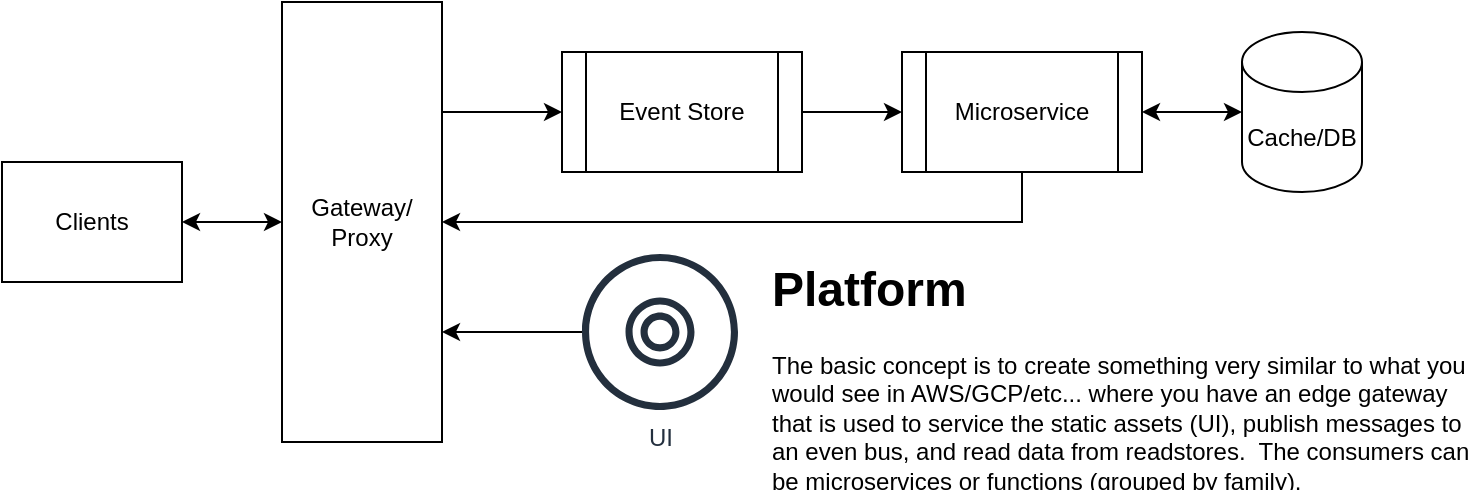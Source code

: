 <mxfile version="21.2.1" type="github" pages="2">
  <diagram id="Ht1M8jgEwFfnCIfOTk4-" name="Overview">
    <mxGraphModel dx="874" dy="453" grid="1" gridSize="10" guides="1" tooltips="1" connect="1" arrows="1" fold="1" page="1" pageScale="1" pageWidth="1169" pageHeight="827" math="0" shadow="0">
      <root>
        <mxCell id="0" />
        <mxCell id="1" parent="0" />
        <mxCell id="w67TNBrPyWxpC4nMd5Yv-70" style="edgeStyle=orthogonalEdgeStyle;rounded=0;orthogonalLoop=1;jettySize=auto;html=1;entryX=0;entryY=0.5;entryDx=0;entryDy=0;exitX=1;exitY=0.25;exitDx=0;exitDy=0;" parent="1" source="w67TNBrPyWxpC4nMd5Yv-63" target="w67TNBrPyWxpC4nMd5Yv-68" edge="1">
          <mxGeometry relative="1" as="geometry" />
        </mxCell>
        <mxCell id="w67TNBrPyWxpC4nMd5Yv-63" value="Gateway/&lt;br&gt;Proxy" style="rounded=0;whiteSpace=wrap;html=1;" parent="1" vertex="1">
          <mxGeometry x="220" y="290" width="80" height="220" as="geometry" />
        </mxCell>
        <mxCell id="w67TNBrPyWxpC4nMd5Yv-67" value="" style="edgeStyle=orthogonalEdgeStyle;rounded=0;orthogonalLoop=1;jettySize=auto;html=1;startArrow=classic;startFill=1;" parent="1" source="w67TNBrPyWxpC4nMd5Yv-64" target="w67TNBrPyWxpC4nMd5Yv-65" edge="1">
          <mxGeometry relative="1" as="geometry" />
        </mxCell>
        <mxCell id="w67TNBrPyWxpC4nMd5Yv-71" style="edgeStyle=orthogonalEdgeStyle;rounded=0;orthogonalLoop=1;jettySize=auto;html=1;entryX=1;entryY=0.5;entryDx=0;entryDy=0;exitX=0.5;exitY=1;exitDx=0;exitDy=0;" parent="1" source="w67TNBrPyWxpC4nMd5Yv-64" target="w67TNBrPyWxpC4nMd5Yv-63" edge="1">
          <mxGeometry relative="1" as="geometry" />
        </mxCell>
        <mxCell id="w67TNBrPyWxpC4nMd5Yv-64" value="Microservice" style="shape=process;whiteSpace=wrap;html=1;backgroundOutline=1;" parent="1" vertex="1">
          <mxGeometry x="530" y="315" width="120" height="60" as="geometry" />
        </mxCell>
        <mxCell id="w67TNBrPyWxpC4nMd5Yv-65" value="Cache/DB" style="shape=cylinder3;whiteSpace=wrap;html=1;boundedLbl=1;backgroundOutline=1;size=15;" parent="1" vertex="1">
          <mxGeometry x="700" y="305" width="60" height="80" as="geometry" />
        </mxCell>
        <mxCell id="w67TNBrPyWxpC4nMd5Yv-69" value="" style="edgeStyle=orthogonalEdgeStyle;rounded=0;orthogonalLoop=1;jettySize=auto;html=1;" parent="1" source="w67TNBrPyWxpC4nMd5Yv-68" target="w67TNBrPyWxpC4nMd5Yv-64" edge="1">
          <mxGeometry relative="1" as="geometry" />
        </mxCell>
        <mxCell id="w67TNBrPyWxpC4nMd5Yv-68" value="Event Store" style="shape=process;whiteSpace=wrap;html=1;backgroundOutline=1;" parent="1" vertex="1">
          <mxGeometry x="360" y="315" width="120" height="60" as="geometry" />
        </mxCell>
        <mxCell id="w67TNBrPyWxpC4nMd5Yv-73" value="" style="edgeStyle=orthogonalEdgeStyle;rounded=0;orthogonalLoop=1;jettySize=auto;html=1;startArrow=classic;startFill=1;" parent="1" source="w67TNBrPyWxpC4nMd5Yv-72" target="w67TNBrPyWxpC4nMd5Yv-63" edge="1">
          <mxGeometry relative="1" as="geometry" />
        </mxCell>
        <mxCell id="w67TNBrPyWxpC4nMd5Yv-72" value="Clients" style="rounded=0;whiteSpace=wrap;html=1;" parent="1" vertex="1">
          <mxGeometry x="80" y="370" width="90" height="60" as="geometry" />
        </mxCell>
        <mxCell id="w67TNBrPyWxpC4nMd5Yv-75" style="edgeStyle=orthogonalEdgeStyle;rounded=0;orthogonalLoop=1;jettySize=auto;html=1;entryX=1;entryY=0.75;entryDx=0;entryDy=0;" parent="1" source="w67TNBrPyWxpC4nMd5Yv-74" target="w67TNBrPyWxpC4nMd5Yv-63" edge="1">
          <mxGeometry relative="1" as="geometry" />
        </mxCell>
        <mxCell id="w67TNBrPyWxpC4nMd5Yv-74" value="UI" style="sketch=0;outlineConnect=0;fontColor=#232F3E;gradientColor=none;fillColor=#232F3D;strokeColor=none;dashed=0;verticalLabelPosition=bottom;verticalAlign=top;align=center;html=1;fontSize=12;fontStyle=0;aspect=fixed;pointerEvents=1;shape=mxgraph.aws4.disk;" parent="1" vertex="1">
          <mxGeometry x="370" y="416" width="78" height="78" as="geometry" />
        </mxCell>
        <mxCell id="w67TNBrPyWxpC4nMd5Yv-76" value="&lt;h1&gt;Platform&lt;/h1&gt;&lt;p&gt;The basic concept is to create something very similar to what you would see in AWS/GCP/etc... where you have an edge gateway that is used to service the static assets (UI), publish messages to an even bus, and read data from readstores.&amp;nbsp; The consumers can be microservices or functions (grouped by family).&lt;/p&gt;" style="text;html=1;strokeColor=none;fillColor=none;spacing=5;spacingTop=-20;whiteSpace=wrap;overflow=hidden;rounded=0;" parent="1" vertex="1">
          <mxGeometry x="460" y="414" width="360" height="120" as="geometry" />
        </mxCell>
      </root>
    </mxGraphModel>
  </diagram>
  <diagram id="KPzFOLWej0df02CNq4m1" name="AWS">
    <mxGraphModel dx="874" dy="1553" grid="1" gridSize="10" guides="1" tooltips="1" connect="1" arrows="1" fold="1" page="1" pageScale="1" pageWidth="850" pageHeight="1100" math="0" shadow="0">
      <root>
        <mxCell id="0" />
        <mxCell id="1" parent="0" />
        <mxCell id="oD50kPxgK6vtKba90Tjz-1" value="Inbound Event" style="edgeStyle=orthogonalEdgeStyle;rounded=0;orthogonalLoop=1;jettySize=auto;html=1;entryX=0;entryY=0.5;entryDx=0;entryDy=0;entryPerimeter=0;exitX=1;exitY=0.25;exitDx=0;exitDy=0;" edge="1" parent="1" source="oD50kPxgK6vtKba90Tjz-2" target="oD50kPxgK6vtKba90Tjz-10">
          <mxGeometry relative="1" as="geometry" />
        </mxCell>
        <mxCell id="oD50kPxgK6vtKba90Tjz-2" value="Gateway" style="rounded=0;whiteSpace=wrap;html=1;" vertex="1" parent="1">
          <mxGeometry x="1048.8" y="197" width="70" height="458.5" as="geometry" />
        </mxCell>
        <mxCell id="oD50kPxgK6vtKba90Tjz-3" style="edgeStyle=orthogonalEdgeStyle;rounded=0;orthogonalLoop=1;jettySize=auto;html=1;entryX=0;entryY=0.25;entryDx=0;entryDy=0;startArrow=classic;startFill=1;" edge="1" parent="1" source="oD50kPxgK6vtKba90Tjz-4" target="oD50kPxgK6vtKba90Tjz-2">
          <mxGeometry relative="1" as="geometry" />
        </mxCell>
        <mxCell id="oD50kPxgK6vtKba90Tjz-4" value="Mobile Client" style="outlineConnect=0;gradientColor=none;fontColor=#545B64;strokeColor=none;fillColor=#879196;dashed=0;verticalLabelPosition=bottom;verticalAlign=top;align=center;html=1;fontSize=12;fontStyle=0;aspect=fixed;shape=mxgraph.aws4.illustration_notification;pointerEvents=1;labelBackgroundColor=#ffffff;" vertex="1" parent="1">
          <mxGeometry x="850" y="271" width="100" height="81" as="geometry" />
        </mxCell>
        <mxCell id="oD50kPxgK6vtKba90Tjz-5" style="edgeStyle=orthogonalEdgeStyle;rounded=0;orthogonalLoop=1;jettySize=auto;html=1;entryX=0;entryY=0.5;entryDx=0;entryDy=0;startArrow=classic;startFill=1;" edge="1" parent="1" source="oD50kPxgK6vtKba90Tjz-6" target="oD50kPxgK6vtKba90Tjz-2">
          <mxGeometry relative="1" as="geometry" />
        </mxCell>
        <mxCell id="oD50kPxgK6vtKba90Tjz-6" value="Web Client" style="image;points=[];aspect=fixed;html=1;align=center;shadow=0;dashed=0;image=img/lib/allied_telesis/computer_and_terminals/Personal_Computer_with_Server.svg;" vertex="1" parent="1">
          <mxGeometry x="868.8" y="395.05" width="62.4" height="62.4" as="geometry" />
        </mxCell>
        <mxCell id="oD50kPxgK6vtKba90Tjz-7" style="edgeStyle=orthogonalEdgeStyle;rounded=0;orthogonalLoop=1;jettySize=auto;html=1;entryX=0;entryY=0.75;entryDx=0;entryDy=0;startArrow=classic;startFill=1;" edge="1" parent="1" source="oD50kPxgK6vtKba90Tjz-8" target="oD50kPxgK6vtKba90Tjz-2">
          <mxGeometry relative="1" as="geometry" />
        </mxCell>
        <mxCell id="oD50kPxgK6vtKba90Tjz-8" value="3rd Party Consumer" style="image;points=[];aspect=fixed;html=1;align=center;shadow=0;dashed=0;image=img/lib/allied_telesis/storage/Datacenter_Server_Half_Rack_ToR.svg;" vertex="1" parent="1">
          <mxGeometry x="855.9" y="484.5" width="88.2" height="114.6" as="geometry" />
        </mxCell>
        <mxCell id="oD50kPxgK6vtKba90Tjz-9" value="" style="edgeStyle=orthogonalEdgeStyle;rounded=0;orthogonalLoop=1;jettySize=auto;html=1;" edge="1" parent="1" source="oD50kPxgK6vtKba90Tjz-10" target="oD50kPxgK6vtKba90Tjz-14">
          <mxGeometry relative="1" as="geometry" />
        </mxCell>
        <mxCell id="oD50kPxgK6vtKba90Tjz-10" value="S3 bucket segregated&lt;br&gt;by event family" style="sketch=0;points=[[0,0,0],[0.25,0,0],[0.5,0,0],[0.75,0,0],[1,0,0],[0,1,0],[0.25,1,0],[0.5,1,0],[0.75,1,0],[1,1,0],[0,0.25,0],[0,0.5,0],[0,0.75,0],[1,0.25,0],[1,0.5,0],[1,0.75,0]];outlineConnect=0;fontColor=#232F3E;gradientColor=#60A337;gradientDirection=north;fillColor=#277116;strokeColor=#ffffff;dashed=0;verticalLabelPosition=bottom;verticalAlign=top;align=center;html=1;fontSize=12;fontStyle=0;aspect=fixed;shape=mxgraph.aws4.resourceIcon;resIcon=mxgraph.aws4.s3;" vertex="1" parent="1">
          <mxGeometry x="1218.8" y="216" width="78" height="78" as="geometry" />
        </mxCell>
        <mxCell id="oD50kPxgK6vtKba90Tjz-33" value="" style="edgeStyle=orthogonalEdgeStyle;rounded=0;orthogonalLoop=1;jettySize=auto;html=1;" edge="1" parent="1" source="oD50kPxgK6vtKba90Tjz-12" target="oD50kPxgK6vtKba90Tjz-32">
          <mxGeometry relative="1" as="geometry" />
        </mxCell>
        <mxCell id="oD50kPxgK6vtKba90Tjz-12" value="" style="sketch=0;points=[[0,0,0],[0.25,0,0],[0.5,0,0],[0.75,0,0],[1,0,0],[0,1,0],[0.25,1,0],[0.5,1,0],[0.75,1,0],[1,1,0],[0,0.25,0],[0,0.5,0],[0,0.75,0],[1,0.25,0],[1,0.5,0],[1,0.75,0]];outlineConnect=0;fontColor=#232F3E;gradientColor=#FF4F8B;gradientDirection=north;fillColor=#BC1356;strokeColor=#ffffff;dashed=0;verticalLabelPosition=bottom;verticalAlign=top;align=center;html=1;fontSize=12;fontStyle=0;aspect=fixed;shape=mxgraph.aws4.resourceIcon;resIcon=mxgraph.aws4.eventbridge;" vertex="1" parent="1">
          <mxGeometry x="1468.8" y="215.5" width="78" height="78" as="geometry" />
        </mxCell>
        <mxCell id="oD50kPxgK6vtKba90Tjz-13" value="" style="edgeStyle=orthogonalEdgeStyle;rounded=0;orthogonalLoop=1;jettySize=auto;html=1;" edge="1" parent="1" source="oD50kPxgK6vtKba90Tjz-14" target="oD50kPxgK6vtKba90Tjz-12">
          <mxGeometry relative="1" as="geometry" />
        </mxCell>
        <mxCell id="oD50kPxgK6vtKba90Tjz-14" value="" style="sketch=0;points=[[0,0,0],[0.25,0,0],[0.5,0,0],[0.75,0,0],[1,0,0],[0,1,0],[0.25,1,0],[0.5,1,0],[0.75,1,0],[1,1,0],[0,0.25,0],[0,0.5,0],[0,0.75,0],[1,0.25,0],[1,0.5,0],[1,0.75,0]];points=[[0,0,0],[0.25,0,0],[0.5,0,0],[0.75,0,0],[1,0,0],[0,1,0],[0.25,1,0],[0.5,1,0],[0.75,1,0],[1,1,0],[0,0.25,0],[0,0.5,0],[0,0.75,0],[1,0.25,0],[1,0.5,0],[1,0.75,0]];outlineConnect=0;fontColor=#232F3E;gradientColor=#F34482;gradientDirection=north;fillColor=#BC1356;strokeColor=#ffffff;dashed=0;verticalLabelPosition=bottom;verticalAlign=top;align=center;html=1;fontSize=12;fontStyle=0;aspect=fixed;shape=mxgraph.aws4.resourceIcon;resIcon=mxgraph.aws4.cloudtrail;" vertex="1" parent="1">
          <mxGeometry x="1338.8" y="216" width="78" height="78" as="geometry" />
        </mxCell>
        <mxCell id="oD50kPxgK6vtKba90Tjz-17" value="Edge Reads (Serviceless)" style="edgeStyle=orthogonalEdgeStyle;rounded=0;orthogonalLoop=1;jettySize=auto;html=1;" edge="1" parent="1" source="oD50kPxgK6vtKba90Tjz-18" target="oD50kPxgK6vtKba90Tjz-2">
          <mxGeometry relative="1" as="geometry" />
        </mxCell>
        <mxCell id="oD50kPxgK6vtKba90Tjz-18" value="Readstore Datasource" style="outlineConnect=0;fontColor=#232F3E;gradientColor=#4D72F3;gradientDirection=north;fillColor=#3334B9;strokeColor=#ffffff;dashed=0;verticalLabelPosition=bottom;verticalAlign=top;align=center;html=1;fontSize=12;fontStyle=0;aspect=fixed;shape=mxgraph.aws4.resourceIcon;resIcon=mxgraph.aws4.dynamodb;labelBackgroundColor=#ffffff;spacingTop=5;" vertex="1" parent="1">
          <mxGeometry x="1578.8" y="386.25" width="78" height="78" as="geometry" />
        </mxCell>
        <mxCell id="oD50kPxgK6vtKba90Tjz-19" value="&lt;h1&gt;Kubernetes&lt;/h1&gt;&lt;p&gt;Deploy the microservices into EKS or ECS.&amp;nbsp; Enable HPA and then allow the platform to scale the application as needed.&amp;nbsp; Depricate the readstore (GET) functionality or only utilize for local offline development.&lt;/p&gt;" style="text;html=1;strokeColor=none;fillColor=none;spacing=5;spacingTop=-20;whiteSpace=wrap;overflow=hidden;rounded=0;" vertex="1" parent="1">
          <mxGeometry x="1658.8" y="173.5" width="190" height="162" as="geometry" />
        </mxCell>
        <mxCell id="oD50kPxgK6vtKba90Tjz-20" value="&lt;h1&gt;Serviceless&lt;/h1&gt;&lt;p&gt;Using edge reads (tying the API Gateway directly to DynamoDB) allows for fast reads of data cached at the edge.&amp;nbsp; This data could also be wrote to S3 and read at the edge if needed.&amp;nbsp; This means that we have no code to manage on reads from the system as long as we model the data properly.&lt;/p&gt;" style="text;html=1;strokeColor=none;fillColor=none;spacing=5;spacingTop=-20;whiteSpace=wrap;overflow=hidden;rounded=0;" vertex="1" parent="1">
          <mxGeometry x="1688.8" y="365.25" width="190" height="200.25" as="geometry" />
        </mxCell>
        <mxCell id="oD50kPxgK6vtKba90Tjz-21" value="&lt;h1&gt;API Gateway&lt;/h1&gt;&lt;p&gt;Using API Gateway to manage the forward facing API gives us a central place to manage things like authentication, authorization, contracts for data, data flow into the system, and optimize our read patterns.&amp;nbsp; It also allows us to decentralize different parts of the stack into their own accounts if necessary (using Transit Gateway).&lt;/p&gt;" style="text;html=1;strokeColor=none;fillColor=none;spacing=5;spacingTop=-20;whiteSpace=wrap;overflow=hidden;rounded=0;" vertex="1" parent="1">
          <mxGeometry x="978.8" width="190" height="207.5" as="geometry" />
        </mxCell>
        <mxCell id="oD50kPxgK6vtKba90Tjz-22" value="" style="edgeStyle=orthogonalEdgeStyle;rounded=0;orthogonalLoop=1;jettySize=auto;html=1;exitX=0.5;exitY=0;exitDx=0;exitDy=0;exitPerimeter=0;" edge="1" parent="1" source="oD50kPxgK6vtKba90Tjz-10" target="oD50kPxgK6vtKba90Tjz-26">
          <mxGeometry relative="1" as="geometry">
            <mxPoint x="1298.8" y="85.5" as="sourcePoint" />
          </mxGeometry>
        </mxCell>
        <mxCell id="oD50kPxgK6vtKba90Tjz-23" value="" style="edgeStyle=orthogonalEdgeStyle;rounded=0;orthogonalLoop=1;jettySize=auto;html=1;" edge="1" parent="1" source="oD50kPxgK6vtKba90Tjz-24" target="oD50kPxgK6vtKba90Tjz-28">
          <mxGeometry relative="1" as="geometry" />
        </mxCell>
        <mxCell id="oD50kPxgK6vtKba90Tjz-24" value="" style="sketch=0;points=[[0,0,0],[0.25,0,0],[0.5,0,0],[0.75,0,0],[1,0,0],[0,1,0],[0.25,1,0],[0.5,1,0],[0.75,1,0],[1,1,0],[0,0.25,0],[0,0.5,0],[0,0.75,0],[1,0.25,0],[1,0.5,0],[1,0.75,0]];outlineConnect=0;fontColor=#232F3E;gradientColor=#FF4F8B;gradientDirection=north;fillColor=#BC1356;strokeColor=#ffffff;dashed=0;verticalLabelPosition=bottom;verticalAlign=top;align=center;html=1;fontSize=12;fontStyle=0;aspect=fixed;shape=mxgraph.aws4.resourceIcon;resIcon=mxgraph.aws4.eventbridge;" vertex="1" parent="1">
          <mxGeometry x="1470.8" y="45.5" width="78" height="78" as="geometry" />
        </mxCell>
        <mxCell id="oD50kPxgK6vtKba90Tjz-25" value="" style="edgeStyle=orthogonalEdgeStyle;rounded=0;orthogonalLoop=1;jettySize=auto;html=1;" edge="1" parent="1" source="oD50kPxgK6vtKba90Tjz-26" target="oD50kPxgK6vtKba90Tjz-24">
          <mxGeometry relative="1" as="geometry" />
        </mxCell>
        <mxCell id="oD50kPxgK6vtKba90Tjz-26" value="" style="sketch=0;points=[[0,0,0],[0.25,0,0],[0.5,0,0],[0.75,0,0],[1,0,0],[0,1,0],[0.25,1,0],[0.5,1,0],[0.75,1,0],[1,1,0],[0,0.25,0],[0,0.5,0],[0,0.75,0],[1,0.25,0],[1,0.5,0],[1,0.75,0]];points=[[0,0,0],[0.25,0,0],[0.5,0,0],[0.75,0,0],[1,0,0],[0,1,0],[0.25,1,0],[0.5,1,0],[0.75,1,0],[1,1,0],[0,0.25,0],[0,0.5,0],[0,0.75,0],[1,0.25,0],[1,0.5,0],[1,0.75,0]];outlineConnect=0;fontColor=#232F3E;gradientColor=#F34482;gradientDirection=north;fillColor=#BC1356;strokeColor=#ffffff;dashed=0;verticalLabelPosition=bottom;verticalAlign=top;align=center;html=1;fontSize=12;fontStyle=0;aspect=fixed;shape=mxgraph.aws4.resourceIcon;resIcon=mxgraph.aws4.cloudtrail;" vertex="1" parent="1">
          <mxGeometry x="1340.8" y="46" width="78" height="78" as="geometry" />
        </mxCell>
        <mxCell id="oD50kPxgK6vtKba90Tjz-27" value="" style="edgeStyle=orthogonalEdgeStyle;rounded=0;orthogonalLoop=1;jettySize=auto;html=1;" edge="1" parent="1" source="oD50kPxgK6vtKba90Tjz-28" target="oD50kPxgK6vtKba90Tjz-29">
          <mxGeometry relative="1" as="geometry" />
        </mxCell>
        <mxCell id="oD50kPxgK6vtKba90Tjz-28" value="Lambda&lt;br&gt;function" style="outlineConnect=0;fontColor=#232F3E;gradientColor=none;fillColor=#D05C17;strokeColor=none;dashed=0;verticalLabelPosition=bottom;verticalAlign=top;align=center;html=1;fontSize=12;fontStyle=0;aspect=fixed;pointerEvents=1;shape=mxgraph.aws4.lambda_function;labelBackgroundColor=#ffffff;" vertex="1" parent="1">
          <mxGeometry x="1580.8" y="45.5" width="78" height="78" as="geometry" />
        </mxCell>
        <mxCell id="oD50kPxgK6vtKba90Tjz-29" value="Data Lake" style="sketch=0;outlineConnect=0;fontColor=#232F3E;gradientColor=none;strokeColor=#ffffff;fillColor=#232F3E;dashed=0;verticalLabelPosition=middle;verticalAlign=bottom;align=center;html=1;whiteSpace=wrap;fontSize=10;fontStyle=1;spacing=3;shape=mxgraph.aws4.productIcon;prIcon=mxgraph.aws4.aurora;" vertex="1" parent="1">
          <mxGeometry x="1713.8" y="30" width="80" height="110" as="geometry" />
        </mxCell>
        <mxCell id="oD50kPxgK6vtKba90Tjz-30" value="&lt;h1&gt;Flexibility&lt;/h1&gt;&lt;p&gt;Build the product using event sourcing so we can fork events out to create data in other sources such as a data lake for business reports or analytics.&lt;/p&gt;" style="text;html=1;strokeColor=none;fillColor=none;spacing=5;spacingTop=-20;whiteSpace=wrap;overflow=hidden;rounded=0;" vertex="1" parent="1">
          <mxGeometry x="1808.8" y="21.75" width="190" height="125.5" as="geometry" />
        </mxCell>
        <mxCell id="oD50kPxgK6vtKba90Tjz-31" value="&lt;h1&gt;Gateway&lt;/h1&gt;&lt;p&gt;While only showing as a basic outline, the gateway is a collection of services rolled into a single account that is used to manage all ingress and egress traffic into the platform.&amp;nbsp; It routes traffic into and out of other accounts allowing us to do things like parity testing, canary testing, zero downtime releases, full stack migration with zero downtime, etc...&amp;nbsp; The one downside to this is that it presents a single source of failure that needs to be accounted for by having backup accounts and traffic forking.&amp;nbsp; Geo IP and routing will also help to mitigate this situation.&lt;/p&gt;" style="text;html=1;strokeColor=none;fillColor=none;spacing=5;spacingTop=-20;whiteSpace=wrap;overflow=hidden;rounded=0;" vertex="1" parent="1">
          <mxGeometry x="1128.8" y="479.1" width="390" height="176.4" as="geometry" />
        </mxCell>
        <mxCell id="oD50kPxgK6vtKba90Tjz-34" value="" style="edgeStyle=orthogonalEdgeStyle;rounded=0;orthogonalLoop=1;jettySize=auto;html=1;" edge="1" parent="1" source="oD50kPxgK6vtKba90Tjz-32" target="oD50kPxgK6vtKba90Tjz-18">
          <mxGeometry relative="1" as="geometry" />
        </mxCell>
        <mxCell id="oD50kPxgK6vtKba90Tjz-32" value="" style="sketch=0;points=[[0,0,0],[0.25,0,0],[0.5,0,0],[0.75,0,0],[1,0,0],[0,1,0],[0.25,1,0],[0.5,1,0],[0.75,1,0],[1,1,0],[0,0.25,0],[0,0.5,0],[0,0.75,0],[1,0.25,0],[1,0.5,0],[1,0.75,0]];outlineConnect=0;fontColor=#232F3E;gradientColor=#F78E04;gradientDirection=north;fillColor=#D05C17;strokeColor=#ffffff;dashed=0;verticalLabelPosition=bottom;verticalAlign=top;align=center;html=1;fontSize=12;fontStyle=0;aspect=fixed;shape=mxgraph.aws4.resourceIcon;resIcon=mxgraph.aws4.eks;" vertex="1" parent="1">
          <mxGeometry x="1578.8" y="216" width="78" height="78" as="geometry" />
        </mxCell>
        <mxCell id="oD50kPxgK6vtKba90Tjz-35" value="&lt;h1&gt;EventBridge&lt;/h1&gt;&lt;p&gt;Replace EventStore with S3 and EventBridge to have a serverless solution that is fully managed by AWS.&lt;/p&gt;" style="text;html=1;strokeColor=none;fillColor=none;spacing=5;spacingTop=-20;whiteSpace=wrap;overflow=hidden;rounded=0;" vertex="1" parent="1">
          <mxGeometry x="1338.8" y="293.5" width="190" height="106.5" as="geometry" />
        </mxCell>
      </root>
    </mxGraphModel>
  </diagram>
</mxfile>
